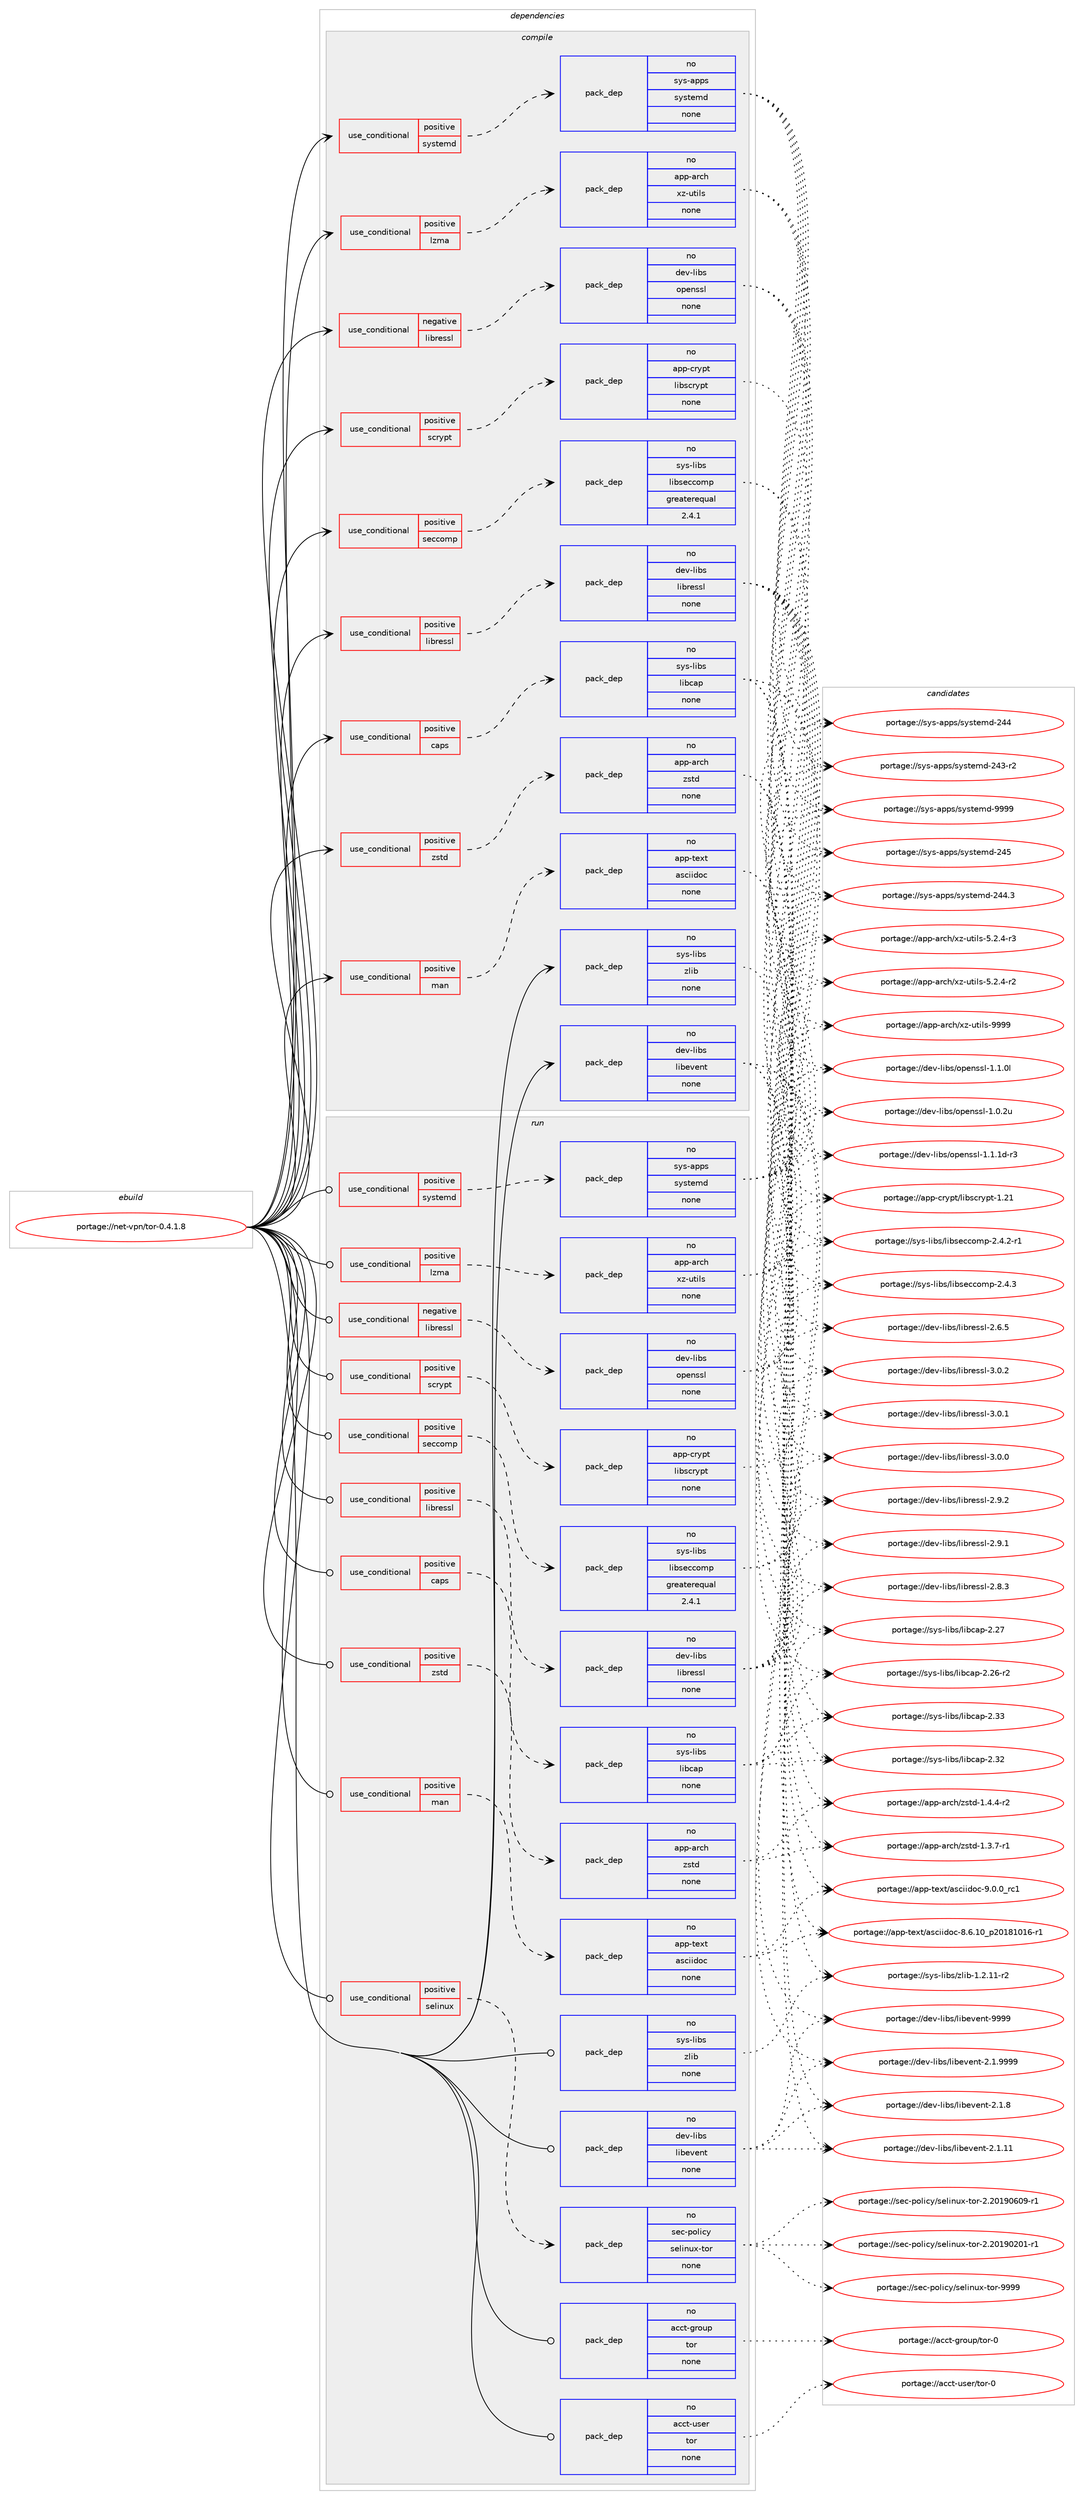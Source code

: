 digraph prolog {

# *************
# Graph options
# *************

newrank=true;
concentrate=true;
compound=true;
graph [rankdir=LR,fontname=Helvetica,fontsize=10,ranksep=1.5];#, ranksep=2.5, nodesep=0.2];
edge  [arrowhead=vee];
node  [fontname=Helvetica,fontsize=10];

# **********
# The ebuild
# **********

subgraph cluster_leftcol {
color=gray;
rank=same;
label=<<i>ebuild</i>>;
id [label="portage://net-vpn/tor-0.4.1.8", color=red, width=4, href="../net-vpn/tor-0.4.1.8.svg"];
}

# ****************
# The dependencies
# ****************

subgraph cluster_midcol {
color=gray;
label=<<i>dependencies</i>>;
subgraph cluster_compile {
fillcolor="#eeeeee";
style=filled;
label=<<i>compile</i>>;
subgraph cond8250 {
dependency46400 [label=<<TABLE BORDER="0" CELLBORDER="1" CELLSPACING="0" CELLPADDING="4"><TR><TD ROWSPAN="3" CELLPADDING="10">use_conditional</TD></TR><TR><TD>negative</TD></TR><TR><TD>libressl</TD></TR></TABLE>>, shape=none, color=red];
subgraph pack37163 {
dependency46401 [label=<<TABLE BORDER="0" CELLBORDER="1" CELLSPACING="0" CELLPADDING="4" WIDTH="220"><TR><TD ROWSPAN="6" CELLPADDING="30">pack_dep</TD></TR><TR><TD WIDTH="110">no</TD></TR><TR><TD>dev-libs</TD></TR><TR><TD>openssl</TD></TR><TR><TD>none</TD></TR><TR><TD></TD></TR></TABLE>>, shape=none, color=blue];
}
dependency46400:e -> dependency46401:w [weight=20,style="dashed",arrowhead="vee"];
}
id:e -> dependency46400:w [weight=20,style="solid",arrowhead="vee"];
subgraph cond8251 {
dependency46402 [label=<<TABLE BORDER="0" CELLBORDER="1" CELLSPACING="0" CELLPADDING="4"><TR><TD ROWSPAN="3" CELLPADDING="10">use_conditional</TD></TR><TR><TD>positive</TD></TR><TR><TD>caps</TD></TR></TABLE>>, shape=none, color=red];
subgraph pack37164 {
dependency46403 [label=<<TABLE BORDER="0" CELLBORDER="1" CELLSPACING="0" CELLPADDING="4" WIDTH="220"><TR><TD ROWSPAN="6" CELLPADDING="30">pack_dep</TD></TR><TR><TD WIDTH="110">no</TD></TR><TR><TD>sys-libs</TD></TR><TR><TD>libcap</TD></TR><TR><TD>none</TD></TR><TR><TD></TD></TR></TABLE>>, shape=none, color=blue];
}
dependency46402:e -> dependency46403:w [weight=20,style="dashed",arrowhead="vee"];
}
id:e -> dependency46402:w [weight=20,style="solid",arrowhead="vee"];
subgraph cond8252 {
dependency46404 [label=<<TABLE BORDER="0" CELLBORDER="1" CELLSPACING="0" CELLPADDING="4"><TR><TD ROWSPAN="3" CELLPADDING="10">use_conditional</TD></TR><TR><TD>positive</TD></TR><TR><TD>libressl</TD></TR></TABLE>>, shape=none, color=red];
subgraph pack37165 {
dependency46405 [label=<<TABLE BORDER="0" CELLBORDER="1" CELLSPACING="0" CELLPADDING="4" WIDTH="220"><TR><TD ROWSPAN="6" CELLPADDING="30">pack_dep</TD></TR><TR><TD WIDTH="110">no</TD></TR><TR><TD>dev-libs</TD></TR><TR><TD>libressl</TD></TR><TR><TD>none</TD></TR><TR><TD></TD></TR></TABLE>>, shape=none, color=blue];
}
dependency46404:e -> dependency46405:w [weight=20,style="dashed",arrowhead="vee"];
}
id:e -> dependency46404:w [weight=20,style="solid",arrowhead="vee"];
subgraph cond8253 {
dependency46406 [label=<<TABLE BORDER="0" CELLBORDER="1" CELLSPACING="0" CELLPADDING="4"><TR><TD ROWSPAN="3" CELLPADDING="10">use_conditional</TD></TR><TR><TD>positive</TD></TR><TR><TD>lzma</TD></TR></TABLE>>, shape=none, color=red];
subgraph pack37166 {
dependency46407 [label=<<TABLE BORDER="0" CELLBORDER="1" CELLSPACING="0" CELLPADDING="4" WIDTH="220"><TR><TD ROWSPAN="6" CELLPADDING="30">pack_dep</TD></TR><TR><TD WIDTH="110">no</TD></TR><TR><TD>app-arch</TD></TR><TR><TD>xz-utils</TD></TR><TR><TD>none</TD></TR><TR><TD></TD></TR></TABLE>>, shape=none, color=blue];
}
dependency46406:e -> dependency46407:w [weight=20,style="dashed",arrowhead="vee"];
}
id:e -> dependency46406:w [weight=20,style="solid",arrowhead="vee"];
subgraph cond8254 {
dependency46408 [label=<<TABLE BORDER="0" CELLBORDER="1" CELLSPACING="0" CELLPADDING="4"><TR><TD ROWSPAN="3" CELLPADDING="10">use_conditional</TD></TR><TR><TD>positive</TD></TR><TR><TD>man</TD></TR></TABLE>>, shape=none, color=red];
subgraph pack37167 {
dependency46409 [label=<<TABLE BORDER="0" CELLBORDER="1" CELLSPACING="0" CELLPADDING="4" WIDTH="220"><TR><TD ROWSPAN="6" CELLPADDING="30">pack_dep</TD></TR><TR><TD WIDTH="110">no</TD></TR><TR><TD>app-text</TD></TR><TR><TD>asciidoc</TD></TR><TR><TD>none</TD></TR><TR><TD></TD></TR></TABLE>>, shape=none, color=blue];
}
dependency46408:e -> dependency46409:w [weight=20,style="dashed",arrowhead="vee"];
}
id:e -> dependency46408:w [weight=20,style="solid",arrowhead="vee"];
subgraph cond8255 {
dependency46410 [label=<<TABLE BORDER="0" CELLBORDER="1" CELLSPACING="0" CELLPADDING="4"><TR><TD ROWSPAN="3" CELLPADDING="10">use_conditional</TD></TR><TR><TD>positive</TD></TR><TR><TD>scrypt</TD></TR></TABLE>>, shape=none, color=red];
subgraph pack37168 {
dependency46411 [label=<<TABLE BORDER="0" CELLBORDER="1" CELLSPACING="0" CELLPADDING="4" WIDTH="220"><TR><TD ROWSPAN="6" CELLPADDING="30">pack_dep</TD></TR><TR><TD WIDTH="110">no</TD></TR><TR><TD>app-crypt</TD></TR><TR><TD>libscrypt</TD></TR><TR><TD>none</TD></TR><TR><TD></TD></TR></TABLE>>, shape=none, color=blue];
}
dependency46410:e -> dependency46411:w [weight=20,style="dashed",arrowhead="vee"];
}
id:e -> dependency46410:w [weight=20,style="solid",arrowhead="vee"];
subgraph cond8256 {
dependency46412 [label=<<TABLE BORDER="0" CELLBORDER="1" CELLSPACING="0" CELLPADDING="4"><TR><TD ROWSPAN="3" CELLPADDING="10">use_conditional</TD></TR><TR><TD>positive</TD></TR><TR><TD>seccomp</TD></TR></TABLE>>, shape=none, color=red];
subgraph pack37169 {
dependency46413 [label=<<TABLE BORDER="0" CELLBORDER="1" CELLSPACING="0" CELLPADDING="4" WIDTH="220"><TR><TD ROWSPAN="6" CELLPADDING="30">pack_dep</TD></TR><TR><TD WIDTH="110">no</TD></TR><TR><TD>sys-libs</TD></TR><TR><TD>libseccomp</TD></TR><TR><TD>greaterequal</TD></TR><TR><TD>2.4.1</TD></TR></TABLE>>, shape=none, color=blue];
}
dependency46412:e -> dependency46413:w [weight=20,style="dashed",arrowhead="vee"];
}
id:e -> dependency46412:w [weight=20,style="solid",arrowhead="vee"];
subgraph cond8257 {
dependency46414 [label=<<TABLE BORDER="0" CELLBORDER="1" CELLSPACING="0" CELLPADDING="4"><TR><TD ROWSPAN="3" CELLPADDING="10">use_conditional</TD></TR><TR><TD>positive</TD></TR><TR><TD>systemd</TD></TR></TABLE>>, shape=none, color=red];
subgraph pack37170 {
dependency46415 [label=<<TABLE BORDER="0" CELLBORDER="1" CELLSPACING="0" CELLPADDING="4" WIDTH="220"><TR><TD ROWSPAN="6" CELLPADDING="30">pack_dep</TD></TR><TR><TD WIDTH="110">no</TD></TR><TR><TD>sys-apps</TD></TR><TR><TD>systemd</TD></TR><TR><TD>none</TD></TR><TR><TD></TD></TR></TABLE>>, shape=none, color=blue];
}
dependency46414:e -> dependency46415:w [weight=20,style="dashed",arrowhead="vee"];
}
id:e -> dependency46414:w [weight=20,style="solid",arrowhead="vee"];
subgraph cond8258 {
dependency46416 [label=<<TABLE BORDER="0" CELLBORDER="1" CELLSPACING="0" CELLPADDING="4"><TR><TD ROWSPAN="3" CELLPADDING="10">use_conditional</TD></TR><TR><TD>positive</TD></TR><TR><TD>zstd</TD></TR></TABLE>>, shape=none, color=red];
subgraph pack37171 {
dependency46417 [label=<<TABLE BORDER="0" CELLBORDER="1" CELLSPACING="0" CELLPADDING="4" WIDTH="220"><TR><TD ROWSPAN="6" CELLPADDING="30">pack_dep</TD></TR><TR><TD WIDTH="110">no</TD></TR><TR><TD>app-arch</TD></TR><TR><TD>zstd</TD></TR><TR><TD>none</TD></TR><TR><TD></TD></TR></TABLE>>, shape=none, color=blue];
}
dependency46416:e -> dependency46417:w [weight=20,style="dashed",arrowhead="vee"];
}
id:e -> dependency46416:w [weight=20,style="solid",arrowhead="vee"];
subgraph pack37172 {
dependency46418 [label=<<TABLE BORDER="0" CELLBORDER="1" CELLSPACING="0" CELLPADDING="4" WIDTH="220"><TR><TD ROWSPAN="6" CELLPADDING="30">pack_dep</TD></TR><TR><TD WIDTH="110">no</TD></TR><TR><TD>dev-libs</TD></TR><TR><TD>libevent</TD></TR><TR><TD>none</TD></TR><TR><TD></TD></TR></TABLE>>, shape=none, color=blue];
}
id:e -> dependency46418:w [weight=20,style="solid",arrowhead="vee"];
subgraph pack37173 {
dependency46419 [label=<<TABLE BORDER="0" CELLBORDER="1" CELLSPACING="0" CELLPADDING="4" WIDTH="220"><TR><TD ROWSPAN="6" CELLPADDING="30">pack_dep</TD></TR><TR><TD WIDTH="110">no</TD></TR><TR><TD>sys-libs</TD></TR><TR><TD>zlib</TD></TR><TR><TD>none</TD></TR><TR><TD></TD></TR></TABLE>>, shape=none, color=blue];
}
id:e -> dependency46419:w [weight=20,style="solid",arrowhead="vee"];
}
subgraph cluster_compileandrun {
fillcolor="#eeeeee";
style=filled;
label=<<i>compile and run</i>>;
}
subgraph cluster_run {
fillcolor="#eeeeee";
style=filled;
label=<<i>run</i>>;
subgraph cond8259 {
dependency46420 [label=<<TABLE BORDER="0" CELLBORDER="1" CELLSPACING="0" CELLPADDING="4"><TR><TD ROWSPAN="3" CELLPADDING="10">use_conditional</TD></TR><TR><TD>negative</TD></TR><TR><TD>libressl</TD></TR></TABLE>>, shape=none, color=red];
subgraph pack37174 {
dependency46421 [label=<<TABLE BORDER="0" CELLBORDER="1" CELLSPACING="0" CELLPADDING="4" WIDTH="220"><TR><TD ROWSPAN="6" CELLPADDING="30">pack_dep</TD></TR><TR><TD WIDTH="110">no</TD></TR><TR><TD>dev-libs</TD></TR><TR><TD>openssl</TD></TR><TR><TD>none</TD></TR><TR><TD></TD></TR></TABLE>>, shape=none, color=blue];
}
dependency46420:e -> dependency46421:w [weight=20,style="dashed",arrowhead="vee"];
}
id:e -> dependency46420:w [weight=20,style="solid",arrowhead="odot"];
subgraph cond8260 {
dependency46422 [label=<<TABLE BORDER="0" CELLBORDER="1" CELLSPACING="0" CELLPADDING="4"><TR><TD ROWSPAN="3" CELLPADDING="10">use_conditional</TD></TR><TR><TD>positive</TD></TR><TR><TD>caps</TD></TR></TABLE>>, shape=none, color=red];
subgraph pack37175 {
dependency46423 [label=<<TABLE BORDER="0" CELLBORDER="1" CELLSPACING="0" CELLPADDING="4" WIDTH="220"><TR><TD ROWSPAN="6" CELLPADDING="30">pack_dep</TD></TR><TR><TD WIDTH="110">no</TD></TR><TR><TD>sys-libs</TD></TR><TR><TD>libcap</TD></TR><TR><TD>none</TD></TR><TR><TD></TD></TR></TABLE>>, shape=none, color=blue];
}
dependency46422:e -> dependency46423:w [weight=20,style="dashed",arrowhead="vee"];
}
id:e -> dependency46422:w [weight=20,style="solid",arrowhead="odot"];
subgraph cond8261 {
dependency46424 [label=<<TABLE BORDER="0" CELLBORDER="1" CELLSPACING="0" CELLPADDING="4"><TR><TD ROWSPAN="3" CELLPADDING="10">use_conditional</TD></TR><TR><TD>positive</TD></TR><TR><TD>libressl</TD></TR></TABLE>>, shape=none, color=red];
subgraph pack37176 {
dependency46425 [label=<<TABLE BORDER="0" CELLBORDER="1" CELLSPACING="0" CELLPADDING="4" WIDTH="220"><TR><TD ROWSPAN="6" CELLPADDING="30">pack_dep</TD></TR><TR><TD WIDTH="110">no</TD></TR><TR><TD>dev-libs</TD></TR><TR><TD>libressl</TD></TR><TR><TD>none</TD></TR><TR><TD></TD></TR></TABLE>>, shape=none, color=blue];
}
dependency46424:e -> dependency46425:w [weight=20,style="dashed",arrowhead="vee"];
}
id:e -> dependency46424:w [weight=20,style="solid",arrowhead="odot"];
subgraph cond8262 {
dependency46426 [label=<<TABLE BORDER="0" CELLBORDER="1" CELLSPACING="0" CELLPADDING="4"><TR><TD ROWSPAN="3" CELLPADDING="10">use_conditional</TD></TR><TR><TD>positive</TD></TR><TR><TD>lzma</TD></TR></TABLE>>, shape=none, color=red];
subgraph pack37177 {
dependency46427 [label=<<TABLE BORDER="0" CELLBORDER="1" CELLSPACING="0" CELLPADDING="4" WIDTH="220"><TR><TD ROWSPAN="6" CELLPADDING="30">pack_dep</TD></TR><TR><TD WIDTH="110">no</TD></TR><TR><TD>app-arch</TD></TR><TR><TD>xz-utils</TD></TR><TR><TD>none</TD></TR><TR><TD></TD></TR></TABLE>>, shape=none, color=blue];
}
dependency46426:e -> dependency46427:w [weight=20,style="dashed",arrowhead="vee"];
}
id:e -> dependency46426:w [weight=20,style="solid",arrowhead="odot"];
subgraph cond8263 {
dependency46428 [label=<<TABLE BORDER="0" CELLBORDER="1" CELLSPACING="0" CELLPADDING="4"><TR><TD ROWSPAN="3" CELLPADDING="10">use_conditional</TD></TR><TR><TD>positive</TD></TR><TR><TD>man</TD></TR></TABLE>>, shape=none, color=red];
subgraph pack37178 {
dependency46429 [label=<<TABLE BORDER="0" CELLBORDER="1" CELLSPACING="0" CELLPADDING="4" WIDTH="220"><TR><TD ROWSPAN="6" CELLPADDING="30">pack_dep</TD></TR><TR><TD WIDTH="110">no</TD></TR><TR><TD>app-text</TD></TR><TR><TD>asciidoc</TD></TR><TR><TD>none</TD></TR><TR><TD></TD></TR></TABLE>>, shape=none, color=blue];
}
dependency46428:e -> dependency46429:w [weight=20,style="dashed",arrowhead="vee"];
}
id:e -> dependency46428:w [weight=20,style="solid",arrowhead="odot"];
subgraph cond8264 {
dependency46430 [label=<<TABLE BORDER="0" CELLBORDER="1" CELLSPACING="0" CELLPADDING="4"><TR><TD ROWSPAN="3" CELLPADDING="10">use_conditional</TD></TR><TR><TD>positive</TD></TR><TR><TD>scrypt</TD></TR></TABLE>>, shape=none, color=red];
subgraph pack37179 {
dependency46431 [label=<<TABLE BORDER="0" CELLBORDER="1" CELLSPACING="0" CELLPADDING="4" WIDTH="220"><TR><TD ROWSPAN="6" CELLPADDING="30">pack_dep</TD></TR><TR><TD WIDTH="110">no</TD></TR><TR><TD>app-crypt</TD></TR><TR><TD>libscrypt</TD></TR><TR><TD>none</TD></TR><TR><TD></TD></TR></TABLE>>, shape=none, color=blue];
}
dependency46430:e -> dependency46431:w [weight=20,style="dashed",arrowhead="vee"];
}
id:e -> dependency46430:w [weight=20,style="solid",arrowhead="odot"];
subgraph cond8265 {
dependency46432 [label=<<TABLE BORDER="0" CELLBORDER="1" CELLSPACING="0" CELLPADDING="4"><TR><TD ROWSPAN="3" CELLPADDING="10">use_conditional</TD></TR><TR><TD>positive</TD></TR><TR><TD>seccomp</TD></TR></TABLE>>, shape=none, color=red];
subgraph pack37180 {
dependency46433 [label=<<TABLE BORDER="0" CELLBORDER="1" CELLSPACING="0" CELLPADDING="4" WIDTH="220"><TR><TD ROWSPAN="6" CELLPADDING="30">pack_dep</TD></TR><TR><TD WIDTH="110">no</TD></TR><TR><TD>sys-libs</TD></TR><TR><TD>libseccomp</TD></TR><TR><TD>greaterequal</TD></TR><TR><TD>2.4.1</TD></TR></TABLE>>, shape=none, color=blue];
}
dependency46432:e -> dependency46433:w [weight=20,style="dashed",arrowhead="vee"];
}
id:e -> dependency46432:w [weight=20,style="solid",arrowhead="odot"];
subgraph cond8266 {
dependency46434 [label=<<TABLE BORDER="0" CELLBORDER="1" CELLSPACING="0" CELLPADDING="4"><TR><TD ROWSPAN="3" CELLPADDING="10">use_conditional</TD></TR><TR><TD>positive</TD></TR><TR><TD>selinux</TD></TR></TABLE>>, shape=none, color=red];
subgraph pack37181 {
dependency46435 [label=<<TABLE BORDER="0" CELLBORDER="1" CELLSPACING="0" CELLPADDING="4" WIDTH="220"><TR><TD ROWSPAN="6" CELLPADDING="30">pack_dep</TD></TR><TR><TD WIDTH="110">no</TD></TR><TR><TD>sec-policy</TD></TR><TR><TD>selinux-tor</TD></TR><TR><TD>none</TD></TR><TR><TD></TD></TR></TABLE>>, shape=none, color=blue];
}
dependency46434:e -> dependency46435:w [weight=20,style="dashed",arrowhead="vee"];
}
id:e -> dependency46434:w [weight=20,style="solid",arrowhead="odot"];
subgraph cond8267 {
dependency46436 [label=<<TABLE BORDER="0" CELLBORDER="1" CELLSPACING="0" CELLPADDING="4"><TR><TD ROWSPAN="3" CELLPADDING="10">use_conditional</TD></TR><TR><TD>positive</TD></TR><TR><TD>systemd</TD></TR></TABLE>>, shape=none, color=red];
subgraph pack37182 {
dependency46437 [label=<<TABLE BORDER="0" CELLBORDER="1" CELLSPACING="0" CELLPADDING="4" WIDTH="220"><TR><TD ROWSPAN="6" CELLPADDING="30">pack_dep</TD></TR><TR><TD WIDTH="110">no</TD></TR><TR><TD>sys-apps</TD></TR><TR><TD>systemd</TD></TR><TR><TD>none</TD></TR><TR><TD></TD></TR></TABLE>>, shape=none, color=blue];
}
dependency46436:e -> dependency46437:w [weight=20,style="dashed",arrowhead="vee"];
}
id:e -> dependency46436:w [weight=20,style="solid",arrowhead="odot"];
subgraph cond8268 {
dependency46438 [label=<<TABLE BORDER="0" CELLBORDER="1" CELLSPACING="0" CELLPADDING="4"><TR><TD ROWSPAN="3" CELLPADDING="10">use_conditional</TD></TR><TR><TD>positive</TD></TR><TR><TD>zstd</TD></TR></TABLE>>, shape=none, color=red];
subgraph pack37183 {
dependency46439 [label=<<TABLE BORDER="0" CELLBORDER="1" CELLSPACING="0" CELLPADDING="4" WIDTH="220"><TR><TD ROWSPAN="6" CELLPADDING="30">pack_dep</TD></TR><TR><TD WIDTH="110">no</TD></TR><TR><TD>app-arch</TD></TR><TR><TD>zstd</TD></TR><TR><TD>none</TD></TR><TR><TD></TD></TR></TABLE>>, shape=none, color=blue];
}
dependency46438:e -> dependency46439:w [weight=20,style="dashed",arrowhead="vee"];
}
id:e -> dependency46438:w [weight=20,style="solid",arrowhead="odot"];
subgraph pack37184 {
dependency46440 [label=<<TABLE BORDER="0" CELLBORDER="1" CELLSPACING="0" CELLPADDING="4" WIDTH="220"><TR><TD ROWSPAN="6" CELLPADDING="30">pack_dep</TD></TR><TR><TD WIDTH="110">no</TD></TR><TR><TD>acct-group</TD></TR><TR><TD>tor</TD></TR><TR><TD>none</TD></TR><TR><TD></TD></TR></TABLE>>, shape=none, color=blue];
}
id:e -> dependency46440:w [weight=20,style="solid",arrowhead="odot"];
subgraph pack37185 {
dependency46441 [label=<<TABLE BORDER="0" CELLBORDER="1" CELLSPACING="0" CELLPADDING="4" WIDTH="220"><TR><TD ROWSPAN="6" CELLPADDING="30">pack_dep</TD></TR><TR><TD WIDTH="110">no</TD></TR><TR><TD>acct-user</TD></TR><TR><TD>tor</TD></TR><TR><TD>none</TD></TR><TR><TD></TD></TR></TABLE>>, shape=none, color=blue];
}
id:e -> dependency46441:w [weight=20,style="solid",arrowhead="odot"];
subgraph pack37186 {
dependency46442 [label=<<TABLE BORDER="0" CELLBORDER="1" CELLSPACING="0" CELLPADDING="4" WIDTH="220"><TR><TD ROWSPAN="6" CELLPADDING="30">pack_dep</TD></TR><TR><TD WIDTH="110">no</TD></TR><TR><TD>dev-libs</TD></TR><TR><TD>libevent</TD></TR><TR><TD>none</TD></TR><TR><TD></TD></TR></TABLE>>, shape=none, color=blue];
}
id:e -> dependency46442:w [weight=20,style="solid",arrowhead="odot"];
subgraph pack37187 {
dependency46443 [label=<<TABLE BORDER="0" CELLBORDER="1" CELLSPACING="0" CELLPADDING="4" WIDTH="220"><TR><TD ROWSPAN="6" CELLPADDING="30">pack_dep</TD></TR><TR><TD WIDTH="110">no</TD></TR><TR><TD>sys-libs</TD></TR><TR><TD>zlib</TD></TR><TR><TD>none</TD></TR><TR><TD></TD></TR></TABLE>>, shape=none, color=blue];
}
id:e -> dependency46443:w [weight=20,style="solid",arrowhead="odot"];
}
}

# **************
# The candidates
# **************

subgraph cluster_choices {
rank=same;
color=gray;
label=<<i>candidates</i>>;

subgraph choice37163 {
color=black;
nodesep=1;
choice1001011184510810598115471111121011101151151084549464946491004511451 [label="portage://dev-libs/openssl-1.1.1d-r3", color=red, width=4,href="../dev-libs/openssl-1.1.1d-r3.svg"];
choice100101118451081059811547111112101110115115108454946494648108 [label="portage://dev-libs/openssl-1.1.0l", color=red, width=4,href="../dev-libs/openssl-1.1.0l.svg"];
choice100101118451081059811547111112101110115115108454946484650117 [label="portage://dev-libs/openssl-1.0.2u", color=red, width=4,href="../dev-libs/openssl-1.0.2u.svg"];
dependency46401:e -> choice1001011184510810598115471111121011101151151084549464946491004511451:w [style=dotted,weight="100"];
dependency46401:e -> choice100101118451081059811547111112101110115115108454946494648108:w [style=dotted,weight="100"];
dependency46401:e -> choice100101118451081059811547111112101110115115108454946484650117:w [style=dotted,weight="100"];
}
subgraph choice37164 {
color=black;
nodesep=1;
choice1151211154510810598115471081059899971124550465151 [label="portage://sys-libs/libcap-2.33", color=red, width=4,href="../sys-libs/libcap-2.33.svg"];
choice1151211154510810598115471081059899971124550465150 [label="portage://sys-libs/libcap-2.32", color=red, width=4,href="../sys-libs/libcap-2.32.svg"];
choice1151211154510810598115471081059899971124550465055 [label="portage://sys-libs/libcap-2.27", color=red, width=4,href="../sys-libs/libcap-2.27.svg"];
choice11512111545108105981154710810598999711245504650544511450 [label="portage://sys-libs/libcap-2.26-r2", color=red, width=4,href="../sys-libs/libcap-2.26-r2.svg"];
dependency46403:e -> choice1151211154510810598115471081059899971124550465151:w [style=dotted,weight="100"];
dependency46403:e -> choice1151211154510810598115471081059899971124550465150:w [style=dotted,weight="100"];
dependency46403:e -> choice1151211154510810598115471081059899971124550465055:w [style=dotted,weight="100"];
dependency46403:e -> choice11512111545108105981154710810598999711245504650544511450:w [style=dotted,weight="100"];
}
subgraph choice37165 {
color=black;
nodesep=1;
choice10010111845108105981154710810598114101115115108455146484650 [label="portage://dev-libs/libressl-3.0.2", color=red, width=4,href="../dev-libs/libressl-3.0.2.svg"];
choice10010111845108105981154710810598114101115115108455146484649 [label="portage://dev-libs/libressl-3.0.1", color=red, width=4,href="../dev-libs/libressl-3.0.1.svg"];
choice10010111845108105981154710810598114101115115108455146484648 [label="portage://dev-libs/libressl-3.0.0", color=red, width=4,href="../dev-libs/libressl-3.0.0.svg"];
choice10010111845108105981154710810598114101115115108455046574650 [label="portage://dev-libs/libressl-2.9.2", color=red, width=4,href="../dev-libs/libressl-2.9.2.svg"];
choice10010111845108105981154710810598114101115115108455046574649 [label="portage://dev-libs/libressl-2.9.1", color=red, width=4,href="../dev-libs/libressl-2.9.1.svg"];
choice10010111845108105981154710810598114101115115108455046564651 [label="portage://dev-libs/libressl-2.8.3", color=red, width=4,href="../dev-libs/libressl-2.8.3.svg"];
choice10010111845108105981154710810598114101115115108455046544653 [label="portage://dev-libs/libressl-2.6.5", color=red, width=4,href="../dev-libs/libressl-2.6.5.svg"];
dependency46405:e -> choice10010111845108105981154710810598114101115115108455146484650:w [style=dotted,weight="100"];
dependency46405:e -> choice10010111845108105981154710810598114101115115108455146484649:w [style=dotted,weight="100"];
dependency46405:e -> choice10010111845108105981154710810598114101115115108455146484648:w [style=dotted,weight="100"];
dependency46405:e -> choice10010111845108105981154710810598114101115115108455046574650:w [style=dotted,weight="100"];
dependency46405:e -> choice10010111845108105981154710810598114101115115108455046574649:w [style=dotted,weight="100"];
dependency46405:e -> choice10010111845108105981154710810598114101115115108455046564651:w [style=dotted,weight="100"];
dependency46405:e -> choice10010111845108105981154710810598114101115115108455046544653:w [style=dotted,weight="100"];
}
subgraph choice37166 {
color=black;
nodesep=1;
choice9711211245971149910447120122451171161051081154557575757 [label="portage://app-arch/xz-utils-9999", color=red, width=4,href="../app-arch/xz-utils-9999.svg"];
choice9711211245971149910447120122451171161051081154553465046524511451 [label="portage://app-arch/xz-utils-5.2.4-r3", color=red, width=4,href="../app-arch/xz-utils-5.2.4-r3.svg"];
choice9711211245971149910447120122451171161051081154553465046524511450 [label="portage://app-arch/xz-utils-5.2.4-r2", color=red, width=4,href="../app-arch/xz-utils-5.2.4-r2.svg"];
dependency46407:e -> choice9711211245971149910447120122451171161051081154557575757:w [style=dotted,weight="100"];
dependency46407:e -> choice9711211245971149910447120122451171161051081154553465046524511451:w [style=dotted,weight="100"];
dependency46407:e -> choice9711211245971149910447120122451171161051081154553465046524511450:w [style=dotted,weight="100"];
}
subgraph choice37167 {
color=black;
nodesep=1;
choice971121124511610112011647971159910510510011199455746484648951149949 [label="portage://app-text/asciidoc-9.0.0_rc1", color=red, width=4,href="../app-text/asciidoc-9.0.0_rc1.svg"];
choice971121124511610112011647971159910510510011199455646544649489511250484956494849544511449 [label="portage://app-text/asciidoc-8.6.10_p20181016-r1", color=red, width=4,href="../app-text/asciidoc-8.6.10_p20181016-r1.svg"];
dependency46409:e -> choice971121124511610112011647971159910510510011199455746484648951149949:w [style=dotted,weight="100"];
dependency46409:e -> choice971121124511610112011647971159910510510011199455646544649489511250484956494849544511449:w [style=dotted,weight="100"];
}
subgraph choice37168 {
color=black;
nodesep=1;
choice9711211245991141211121164710810598115991141211121164549465049 [label="portage://app-crypt/libscrypt-1.21", color=red, width=4,href="../app-crypt/libscrypt-1.21.svg"];
dependency46411:e -> choice9711211245991141211121164710810598115991141211121164549465049:w [style=dotted,weight="100"];
}
subgraph choice37169 {
color=black;
nodesep=1;
choice115121115451081059811547108105981151019999111109112455046524651 [label="portage://sys-libs/libseccomp-2.4.3", color=red, width=4,href="../sys-libs/libseccomp-2.4.3.svg"];
choice1151211154510810598115471081059811510199991111091124550465246504511449 [label="portage://sys-libs/libseccomp-2.4.2-r1", color=red, width=4,href="../sys-libs/libseccomp-2.4.2-r1.svg"];
dependency46413:e -> choice115121115451081059811547108105981151019999111109112455046524651:w [style=dotted,weight="100"];
dependency46413:e -> choice1151211154510810598115471081059811510199991111091124550465246504511449:w [style=dotted,weight="100"];
}
subgraph choice37170 {
color=black;
nodesep=1;
choice1151211154597112112115471151211151161011091004557575757 [label="portage://sys-apps/systemd-9999", color=red, width=4,href="../sys-apps/systemd-9999.svg"];
choice11512111545971121121154711512111511610110910045505253 [label="portage://sys-apps/systemd-245", color=red, width=4,href="../sys-apps/systemd-245.svg"];
choice115121115459711211211547115121115116101109100455052524651 [label="portage://sys-apps/systemd-244.3", color=red, width=4,href="../sys-apps/systemd-244.3.svg"];
choice11512111545971121121154711512111511610110910045505252 [label="portage://sys-apps/systemd-244", color=red, width=4,href="../sys-apps/systemd-244.svg"];
choice115121115459711211211547115121115116101109100455052514511450 [label="portage://sys-apps/systemd-243-r2", color=red, width=4,href="../sys-apps/systemd-243-r2.svg"];
dependency46415:e -> choice1151211154597112112115471151211151161011091004557575757:w [style=dotted,weight="100"];
dependency46415:e -> choice11512111545971121121154711512111511610110910045505253:w [style=dotted,weight="100"];
dependency46415:e -> choice115121115459711211211547115121115116101109100455052524651:w [style=dotted,weight="100"];
dependency46415:e -> choice11512111545971121121154711512111511610110910045505252:w [style=dotted,weight="100"];
dependency46415:e -> choice115121115459711211211547115121115116101109100455052514511450:w [style=dotted,weight="100"];
}
subgraph choice37171 {
color=black;
nodesep=1;
choice97112112459711499104471221151161004549465246524511450 [label="portage://app-arch/zstd-1.4.4-r2", color=red, width=4,href="../app-arch/zstd-1.4.4-r2.svg"];
choice97112112459711499104471221151161004549465146554511449 [label="portage://app-arch/zstd-1.3.7-r1", color=red, width=4,href="../app-arch/zstd-1.3.7-r1.svg"];
dependency46417:e -> choice97112112459711499104471221151161004549465246524511450:w [style=dotted,weight="100"];
dependency46417:e -> choice97112112459711499104471221151161004549465146554511449:w [style=dotted,weight="100"];
}
subgraph choice37172 {
color=black;
nodesep=1;
choice100101118451081059811547108105981011181011101164557575757 [label="portage://dev-libs/libevent-9999", color=red, width=4,href="../dev-libs/libevent-9999.svg"];
choice10010111845108105981154710810598101118101110116455046494657575757 [label="portage://dev-libs/libevent-2.1.9999", color=red, width=4,href="../dev-libs/libevent-2.1.9999.svg"];
choice10010111845108105981154710810598101118101110116455046494656 [label="portage://dev-libs/libevent-2.1.8", color=red, width=4,href="../dev-libs/libevent-2.1.8.svg"];
choice1001011184510810598115471081059810111810111011645504649464949 [label="portage://dev-libs/libevent-2.1.11", color=red, width=4,href="../dev-libs/libevent-2.1.11.svg"];
dependency46418:e -> choice100101118451081059811547108105981011181011101164557575757:w [style=dotted,weight="100"];
dependency46418:e -> choice10010111845108105981154710810598101118101110116455046494657575757:w [style=dotted,weight="100"];
dependency46418:e -> choice10010111845108105981154710810598101118101110116455046494656:w [style=dotted,weight="100"];
dependency46418:e -> choice1001011184510810598115471081059810111810111011645504649464949:w [style=dotted,weight="100"];
}
subgraph choice37173 {
color=black;
nodesep=1;
choice11512111545108105981154712210810598454946504649494511450 [label="portage://sys-libs/zlib-1.2.11-r2", color=red, width=4,href="../sys-libs/zlib-1.2.11-r2.svg"];
dependency46419:e -> choice11512111545108105981154712210810598454946504649494511450:w [style=dotted,weight="100"];
}
subgraph choice37174 {
color=black;
nodesep=1;
choice1001011184510810598115471111121011101151151084549464946491004511451 [label="portage://dev-libs/openssl-1.1.1d-r3", color=red, width=4,href="../dev-libs/openssl-1.1.1d-r3.svg"];
choice100101118451081059811547111112101110115115108454946494648108 [label="portage://dev-libs/openssl-1.1.0l", color=red, width=4,href="../dev-libs/openssl-1.1.0l.svg"];
choice100101118451081059811547111112101110115115108454946484650117 [label="portage://dev-libs/openssl-1.0.2u", color=red, width=4,href="../dev-libs/openssl-1.0.2u.svg"];
dependency46421:e -> choice1001011184510810598115471111121011101151151084549464946491004511451:w [style=dotted,weight="100"];
dependency46421:e -> choice100101118451081059811547111112101110115115108454946494648108:w [style=dotted,weight="100"];
dependency46421:e -> choice100101118451081059811547111112101110115115108454946484650117:w [style=dotted,weight="100"];
}
subgraph choice37175 {
color=black;
nodesep=1;
choice1151211154510810598115471081059899971124550465151 [label="portage://sys-libs/libcap-2.33", color=red, width=4,href="../sys-libs/libcap-2.33.svg"];
choice1151211154510810598115471081059899971124550465150 [label="portage://sys-libs/libcap-2.32", color=red, width=4,href="../sys-libs/libcap-2.32.svg"];
choice1151211154510810598115471081059899971124550465055 [label="portage://sys-libs/libcap-2.27", color=red, width=4,href="../sys-libs/libcap-2.27.svg"];
choice11512111545108105981154710810598999711245504650544511450 [label="portage://sys-libs/libcap-2.26-r2", color=red, width=4,href="../sys-libs/libcap-2.26-r2.svg"];
dependency46423:e -> choice1151211154510810598115471081059899971124550465151:w [style=dotted,weight="100"];
dependency46423:e -> choice1151211154510810598115471081059899971124550465150:w [style=dotted,weight="100"];
dependency46423:e -> choice1151211154510810598115471081059899971124550465055:w [style=dotted,weight="100"];
dependency46423:e -> choice11512111545108105981154710810598999711245504650544511450:w [style=dotted,weight="100"];
}
subgraph choice37176 {
color=black;
nodesep=1;
choice10010111845108105981154710810598114101115115108455146484650 [label="portage://dev-libs/libressl-3.0.2", color=red, width=4,href="../dev-libs/libressl-3.0.2.svg"];
choice10010111845108105981154710810598114101115115108455146484649 [label="portage://dev-libs/libressl-3.0.1", color=red, width=4,href="../dev-libs/libressl-3.0.1.svg"];
choice10010111845108105981154710810598114101115115108455146484648 [label="portage://dev-libs/libressl-3.0.0", color=red, width=4,href="../dev-libs/libressl-3.0.0.svg"];
choice10010111845108105981154710810598114101115115108455046574650 [label="portage://dev-libs/libressl-2.9.2", color=red, width=4,href="../dev-libs/libressl-2.9.2.svg"];
choice10010111845108105981154710810598114101115115108455046574649 [label="portage://dev-libs/libressl-2.9.1", color=red, width=4,href="../dev-libs/libressl-2.9.1.svg"];
choice10010111845108105981154710810598114101115115108455046564651 [label="portage://dev-libs/libressl-2.8.3", color=red, width=4,href="../dev-libs/libressl-2.8.3.svg"];
choice10010111845108105981154710810598114101115115108455046544653 [label="portage://dev-libs/libressl-2.6.5", color=red, width=4,href="../dev-libs/libressl-2.6.5.svg"];
dependency46425:e -> choice10010111845108105981154710810598114101115115108455146484650:w [style=dotted,weight="100"];
dependency46425:e -> choice10010111845108105981154710810598114101115115108455146484649:w [style=dotted,weight="100"];
dependency46425:e -> choice10010111845108105981154710810598114101115115108455146484648:w [style=dotted,weight="100"];
dependency46425:e -> choice10010111845108105981154710810598114101115115108455046574650:w [style=dotted,weight="100"];
dependency46425:e -> choice10010111845108105981154710810598114101115115108455046574649:w [style=dotted,weight="100"];
dependency46425:e -> choice10010111845108105981154710810598114101115115108455046564651:w [style=dotted,weight="100"];
dependency46425:e -> choice10010111845108105981154710810598114101115115108455046544653:w [style=dotted,weight="100"];
}
subgraph choice37177 {
color=black;
nodesep=1;
choice9711211245971149910447120122451171161051081154557575757 [label="portage://app-arch/xz-utils-9999", color=red, width=4,href="../app-arch/xz-utils-9999.svg"];
choice9711211245971149910447120122451171161051081154553465046524511451 [label="portage://app-arch/xz-utils-5.2.4-r3", color=red, width=4,href="../app-arch/xz-utils-5.2.4-r3.svg"];
choice9711211245971149910447120122451171161051081154553465046524511450 [label="portage://app-arch/xz-utils-5.2.4-r2", color=red, width=4,href="../app-arch/xz-utils-5.2.4-r2.svg"];
dependency46427:e -> choice9711211245971149910447120122451171161051081154557575757:w [style=dotted,weight="100"];
dependency46427:e -> choice9711211245971149910447120122451171161051081154553465046524511451:w [style=dotted,weight="100"];
dependency46427:e -> choice9711211245971149910447120122451171161051081154553465046524511450:w [style=dotted,weight="100"];
}
subgraph choice37178 {
color=black;
nodesep=1;
choice971121124511610112011647971159910510510011199455746484648951149949 [label="portage://app-text/asciidoc-9.0.0_rc1", color=red, width=4,href="../app-text/asciidoc-9.0.0_rc1.svg"];
choice971121124511610112011647971159910510510011199455646544649489511250484956494849544511449 [label="portage://app-text/asciidoc-8.6.10_p20181016-r1", color=red, width=4,href="../app-text/asciidoc-8.6.10_p20181016-r1.svg"];
dependency46429:e -> choice971121124511610112011647971159910510510011199455746484648951149949:w [style=dotted,weight="100"];
dependency46429:e -> choice971121124511610112011647971159910510510011199455646544649489511250484956494849544511449:w [style=dotted,weight="100"];
}
subgraph choice37179 {
color=black;
nodesep=1;
choice9711211245991141211121164710810598115991141211121164549465049 [label="portage://app-crypt/libscrypt-1.21", color=red, width=4,href="../app-crypt/libscrypt-1.21.svg"];
dependency46431:e -> choice9711211245991141211121164710810598115991141211121164549465049:w [style=dotted,weight="100"];
}
subgraph choice37180 {
color=black;
nodesep=1;
choice115121115451081059811547108105981151019999111109112455046524651 [label="portage://sys-libs/libseccomp-2.4.3", color=red, width=4,href="../sys-libs/libseccomp-2.4.3.svg"];
choice1151211154510810598115471081059811510199991111091124550465246504511449 [label="portage://sys-libs/libseccomp-2.4.2-r1", color=red, width=4,href="../sys-libs/libseccomp-2.4.2-r1.svg"];
dependency46433:e -> choice115121115451081059811547108105981151019999111109112455046524651:w [style=dotted,weight="100"];
dependency46433:e -> choice1151211154510810598115471081059811510199991111091124550465246504511449:w [style=dotted,weight="100"];
}
subgraph choice37181 {
color=black;
nodesep=1;
choice11510199451121111081059912147115101108105110117120451161111144557575757 [label="portage://sec-policy/selinux-tor-9999", color=red, width=4,href="../sec-policy/selinux-tor-9999.svg"];
choice115101994511211110810599121471151011081051101171204511611111445504650484957485448574511449 [label="portage://sec-policy/selinux-tor-2.20190609-r1", color=red, width=4,href="../sec-policy/selinux-tor-2.20190609-r1.svg"];
choice115101994511211110810599121471151011081051101171204511611111445504650484957485048494511449 [label="portage://sec-policy/selinux-tor-2.20190201-r1", color=red, width=4,href="../sec-policy/selinux-tor-2.20190201-r1.svg"];
dependency46435:e -> choice11510199451121111081059912147115101108105110117120451161111144557575757:w [style=dotted,weight="100"];
dependency46435:e -> choice115101994511211110810599121471151011081051101171204511611111445504650484957485448574511449:w [style=dotted,weight="100"];
dependency46435:e -> choice115101994511211110810599121471151011081051101171204511611111445504650484957485048494511449:w [style=dotted,weight="100"];
}
subgraph choice37182 {
color=black;
nodesep=1;
choice1151211154597112112115471151211151161011091004557575757 [label="portage://sys-apps/systemd-9999", color=red, width=4,href="../sys-apps/systemd-9999.svg"];
choice11512111545971121121154711512111511610110910045505253 [label="portage://sys-apps/systemd-245", color=red, width=4,href="../sys-apps/systemd-245.svg"];
choice115121115459711211211547115121115116101109100455052524651 [label="portage://sys-apps/systemd-244.3", color=red, width=4,href="../sys-apps/systemd-244.3.svg"];
choice11512111545971121121154711512111511610110910045505252 [label="portage://sys-apps/systemd-244", color=red, width=4,href="../sys-apps/systemd-244.svg"];
choice115121115459711211211547115121115116101109100455052514511450 [label="portage://sys-apps/systemd-243-r2", color=red, width=4,href="../sys-apps/systemd-243-r2.svg"];
dependency46437:e -> choice1151211154597112112115471151211151161011091004557575757:w [style=dotted,weight="100"];
dependency46437:e -> choice11512111545971121121154711512111511610110910045505253:w [style=dotted,weight="100"];
dependency46437:e -> choice115121115459711211211547115121115116101109100455052524651:w [style=dotted,weight="100"];
dependency46437:e -> choice11512111545971121121154711512111511610110910045505252:w [style=dotted,weight="100"];
dependency46437:e -> choice115121115459711211211547115121115116101109100455052514511450:w [style=dotted,weight="100"];
}
subgraph choice37183 {
color=black;
nodesep=1;
choice97112112459711499104471221151161004549465246524511450 [label="portage://app-arch/zstd-1.4.4-r2", color=red, width=4,href="../app-arch/zstd-1.4.4-r2.svg"];
choice97112112459711499104471221151161004549465146554511449 [label="portage://app-arch/zstd-1.3.7-r1", color=red, width=4,href="../app-arch/zstd-1.3.7-r1.svg"];
dependency46439:e -> choice97112112459711499104471221151161004549465246524511450:w [style=dotted,weight="100"];
dependency46439:e -> choice97112112459711499104471221151161004549465146554511449:w [style=dotted,weight="100"];
}
subgraph choice37184 {
color=black;
nodesep=1;
choice97999911645103114111117112471161111144548 [label="portage://acct-group/tor-0", color=red, width=4,href="../acct-group/tor-0.svg"];
dependency46440:e -> choice97999911645103114111117112471161111144548:w [style=dotted,weight="100"];
}
subgraph choice37185 {
color=black;
nodesep=1;
choice97999911645117115101114471161111144548 [label="portage://acct-user/tor-0", color=red, width=4,href="../acct-user/tor-0.svg"];
dependency46441:e -> choice97999911645117115101114471161111144548:w [style=dotted,weight="100"];
}
subgraph choice37186 {
color=black;
nodesep=1;
choice100101118451081059811547108105981011181011101164557575757 [label="portage://dev-libs/libevent-9999", color=red, width=4,href="../dev-libs/libevent-9999.svg"];
choice10010111845108105981154710810598101118101110116455046494657575757 [label="portage://dev-libs/libevent-2.1.9999", color=red, width=4,href="../dev-libs/libevent-2.1.9999.svg"];
choice10010111845108105981154710810598101118101110116455046494656 [label="portage://dev-libs/libevent-2.1.8", color=red, width=4,href="../dev-libs/libevent-2.1.8.svg"];
choice1001011184510810598115471081059810111810111011645504649464949 [label="portage://dev-libs/libevent-2.1.11", color=red, width=4,href="../dev-libs/libevent-2.1.11.svg"];
dependency46442:e -> choice100101118451081059811547108105981011181011101164557575757:w [style=dotted,weight="100"];
dependency46442:e -> choice10010111845108105981154710810598101118101110116455046494657575757:w [style=dotted,weight="100"];
dependency46442:e -> choice10010111845108105981154710810598101118101110116455046494656:w [style=dotted,weight="100"];
dependency46442:e -> choice1001011184510810598115471081059810111810111011645504649464949:w [style=dotted,weight="100"];
}
subgraph choice37187 {
color=black;
nodesep=1;
choice11512111545108105981154712210810598454946504649494511450 [label="portage://sys-libs/zlib-1.2.11-r2", color=red, width=4,href="../sys-libs/zlib-1.2.11-r2.svg"];
dependency46443:e -> choice11512111545108105981154712210810598454946504649494511450:w [style=dotted,weight="100"];
}
}

}
